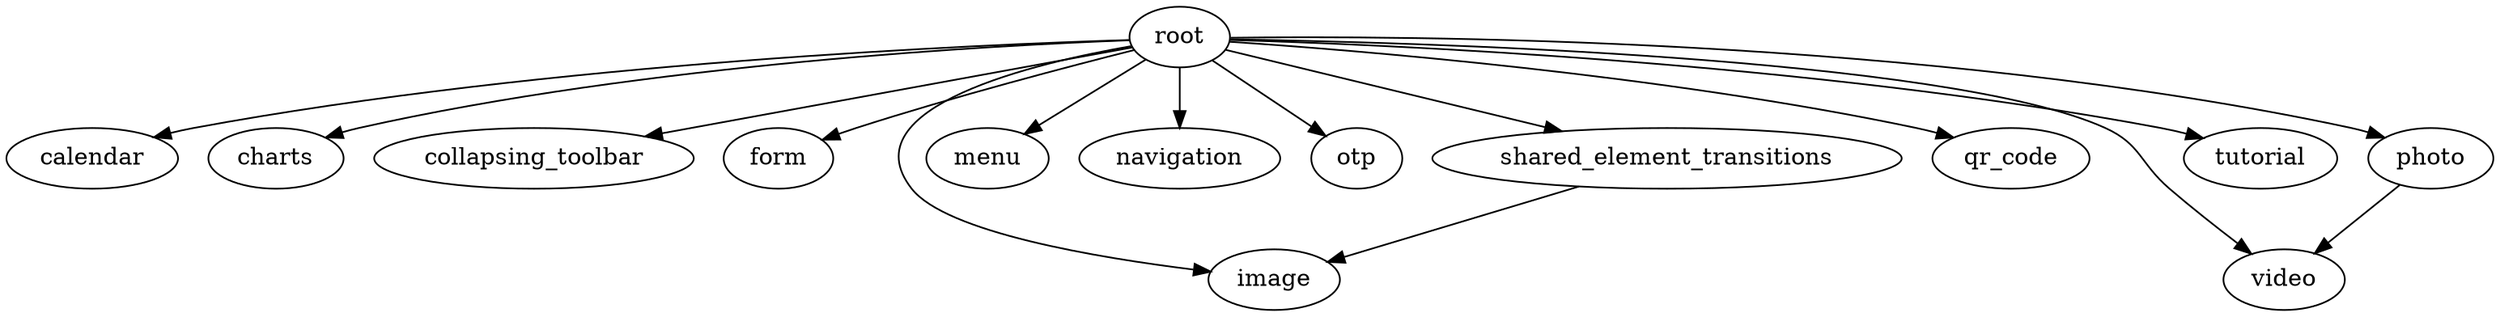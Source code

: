 digraph {
calendar
charts
collapsing_toolbar
form
image
menu
navigation
otp
photo
qr_code
root
shared_element_transitions
tutorial
video
photo -> video
root -> calendar
root -> charts
root -> collapsing_toolbar
root -> form
root -> image
root -> menu
root -> navigation
root -> otp
root -> photo
root -> qr_code
root -> shared_element_transitions
root -> tutorial
root -> video
shared_element_transitions -> image
}
